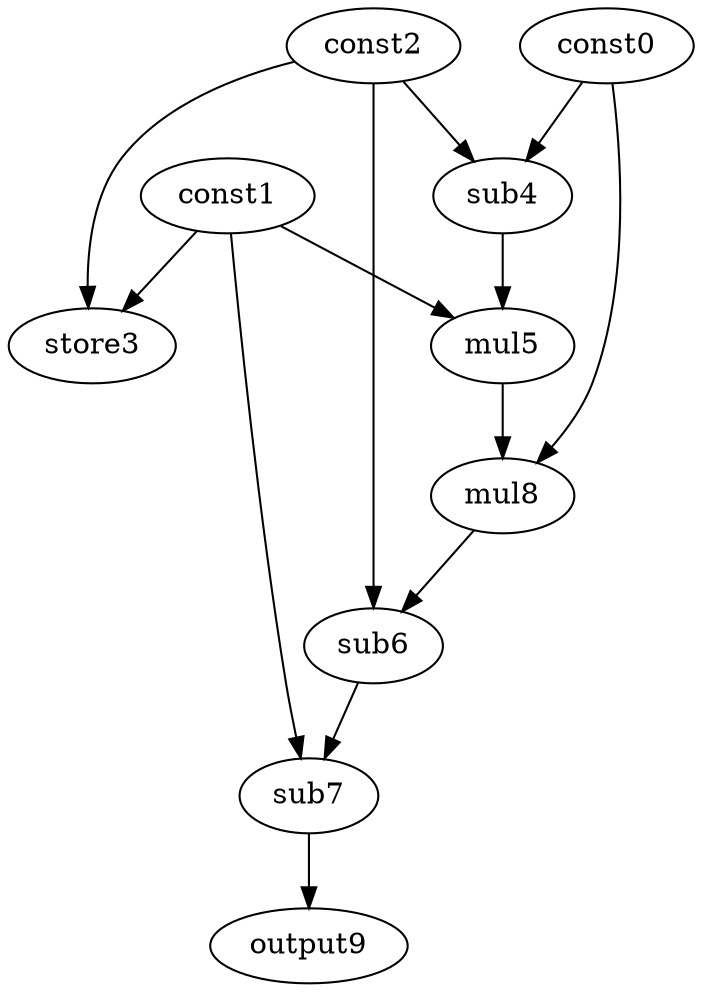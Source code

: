digraph G { 
const0[opcode=const]; 
const1[opcode=const]; 
const2[opcode=const]; 
store3[opcode=store]; 
sub4[opcode=sub]; 
mul5[opcode=mul]; 
sub6[opcode=sub]; 
sub7[opcode=sub]; 
mul8[opcode=mul]; 
output9[opcode=output]; 
const1->store3[operand=0];
const2->store3[operand=1];
const0->sub4[operand=0];
const2->sub4[operand=1];
const1->mul5[operand=0];
sub4->mul5[operand=1];
const0->mul8[operand=0];
mul5->mul8[operand=1];
mul8->sub6[operand=0];
const2->sub6[operand=1];
const1->sub7[operand=0];
sub6->sub7[operand=1];
sub7->output9[operand=0];
}
